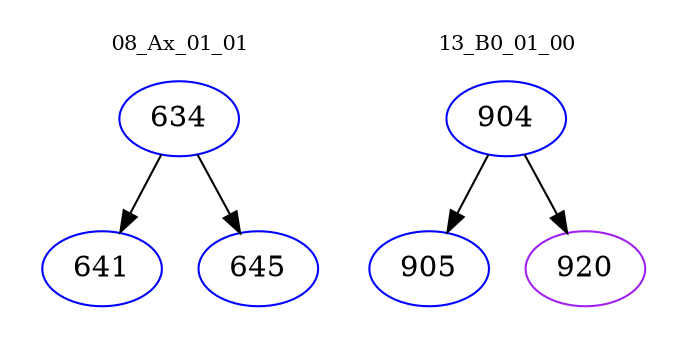 digraph{
subgraph cluster_0 {
color = white
label = "08_Ax_01_01";
fontsize=10;
T0_634 [label="634", color="blue"]
T0_634 -> T0_641 [color="black"]
T0_641 [label="641", color="blue"]
T0_634 -> T0_645 [color="black"]
T0_645 [label="645", color="blue"]
}
subgraph cluster_1 {
color = white
label = "13_B0_01_00";
fontsize=10;
T1_904 [label="904", color="blue"]
T1_904 -> T1_905 [color="black"]
T1_905 [label="905", color="blue"]
T1_904 -> T1_920 [color="black"]
T1_920 [label="920", color="purple"]
}
}
